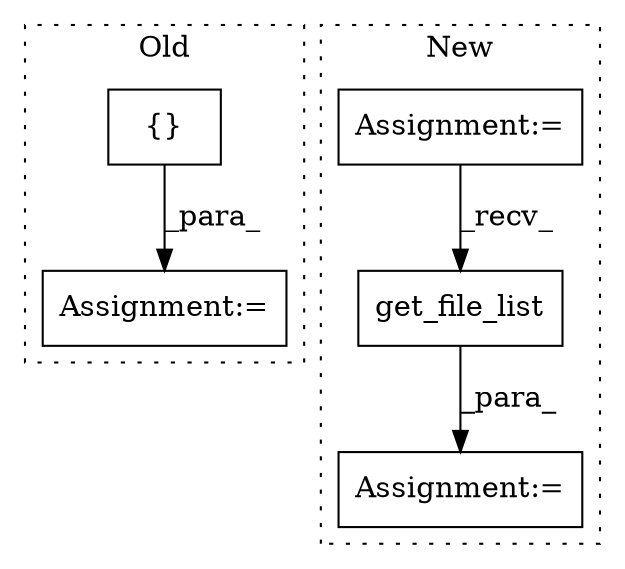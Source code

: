 digraph G {
subgraph cluster0 {
1 [label="{}" a="4" s="4038" l="2" shape="box"];
3 [label="Assignment:=" a="7" s="4020" l="1" shape="box"];
label = "Old";
style="dotted";
}
subgraph cluster1 {
2 [label="get_file_list" a="32" s="3643" l="15" shape="box"];
4 [label="Assignment:=" a="7" s="3625" l="1" shape="box"];
5 [label="Assignment:=" a="7" s="3033" l="16" shape="box"];
label = "New";
style="dotted";
}
1 -> 3 [label="_para_"];
2 -> 4 [label="_para_"];
5 -> 2 [label="_recv_"];
}